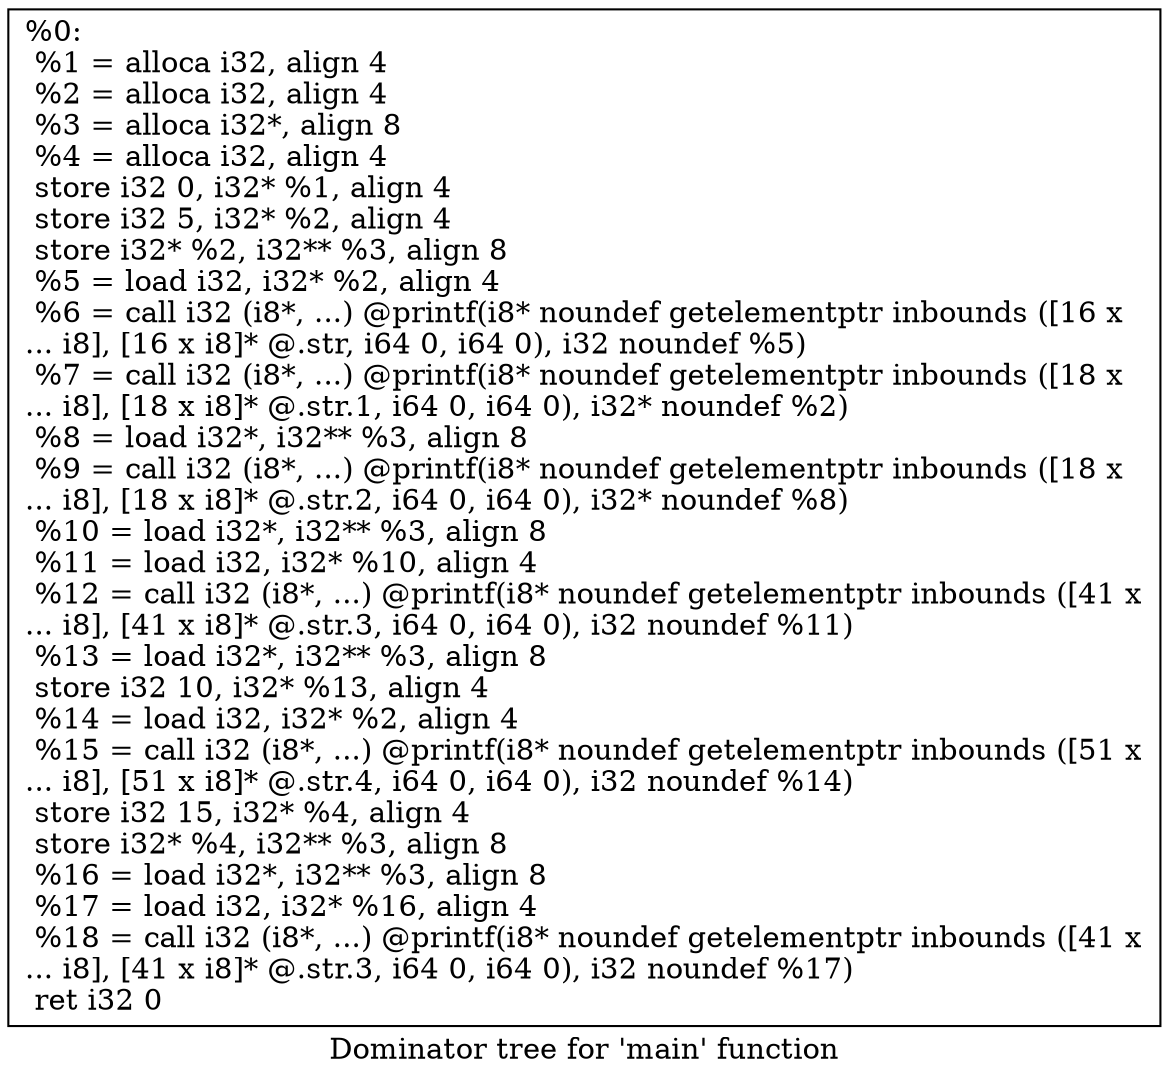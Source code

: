 digraph "Dominator tree for 'main' function" {
	label="Dominator tree for 'main' function";

	Node0x5591658df520 [shape=record,label="{%0:\l  %1 = alloca i32, align 4\l  %2 = alloca i32, align 4\l  %3 = alloca i32*, align 8\l  %4 = alloca i32, align 4\l  store i32 0, i32* %1, align 4\l  store i32 5, i32* %2, align 4\l  store i32* %2, i32** %3, align 8\l  %5 = load i32, i32* %2, align 4\l  %6 = call i32 (i8*, ...) @printf(i8* noundef getelementptr inbounds ([16 x\l... i8], [16 x i8]* @.str, i64 0, i64 0), i32 noundef %5)\l  %7 = call i32 (i8*, ...) @printf(i8* noundef getelementptr inbounds ([18 x\l... i8], [18 x i8]* @.str.1, i64 0, i64 0), i32* noundef %2)\l  %8 = load i32*, i32** %3, align 8\l  %9 = call i32 (i8*, ...) @printf(i8* noundef getelementptr inbounds ([18 x\l... i8], [18 x i8]* @.str.2, i64 0, i64 0), i32* noundef %8)\l  %10 = load i32*, i32** %3, align 8\l  %11 = load i32, i32* %10, align 4\l  %12 = call i32 (i8*, ...) @printf(i8* noundef getelementptr inbounds ([41 x\l... i8], [41 x i8]* @.str.3, i64 0, i64 0), i32 noundef %11)\l  %13 = load i32*, i32** %3, align 8\l  store i32 10, i32* %13, align 4\l  %14 = load i32, i32* %2, align 4\l  %15 = call i32 (i8*, ...) @printf(i8* noundef getelementptr inbounds ([51 x\l... i8], [51 x i8]* @.str.4, i64 0, i64 0), i32 noundef %14)\l  store i32 15, i32* %4, align 4\l  store i32* %4, i32** %3, align 8\l  %16 = load i32*, i32** %3, align 8\l  %17 = load i32, i32* %16, align 4\l  %18 = call i32 (i8*, ...) @printf(i8* noundef getelementptr inbounds ([41 x\l... i8], [41 x i8]* @.str.3, i64 0, i64 0), i32 noundef %17)\l  ret i32 0\l}"];
}
